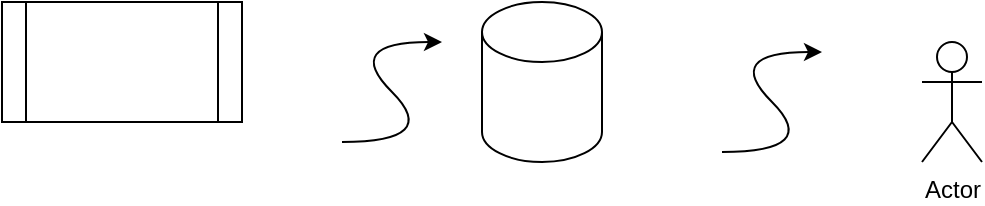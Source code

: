 <mxfile version="22.0.3" type="github">
  <diagram name="Page-1" id="qYhF1dXvNjJPxpaopLxX">
    <mxGraphModel dx="934" dy="486" grid="1" gridSize="10" guides="1" tooltips="1" connect="1" arrows="1" fold="1" page="1" pageScale="1" pageWidth="850" pageHeight="1100" math="0" shadow="0">
      <root>
        <mxCell id="0" />
        <mxCell id="1" parent="0" />
        <mxCell id="tVen5D-s8kyC6qcG3SOb-1" value="" style="shape=process;whiteSpace=wrap;html=1;backgroundOutline=1;" vertex="1" parent="1">
          <mxGeometry x="250" y="120" width="120" height="60" as="geometry" />
        </mxCell>
        <mxCell id="tVen5D-s8kyC6qcG3SOb-2" value="" style="shape=cylinder3;whiteSpace=wrap;html=1;boundedLbl=1;backgroundOutline=1;size=15;" vertex="1" parent="1">
          <mxGeometry x="490" y="120" width="60" height="80" as="geometry" />
        </mxCell>
        <mxCell id="tVen5D-s8kyC6qcG3SOb-3" value="Actor" style="shape=umlActor;verticalLabelPosition=bottom;verticalAlign=top;html=1;outlineConnect=0;" vertex="1" parent="1">
          <mxGeometry x="710" y="140" width="30" height="60" as="geometry" />
        </mxCell>
        <mxCell id="tVen5D-s8kyC6qcG3SOb-4" value="" style="curved=1;endArrow=classic;html=1;rounded=0;" edge="1" parent="1">
          <mxGeometry width="50" height="50" relative="1" as="geometry">
            <mxPoint x="420" y="190" as="sourcePoint" />
            <mxPoint x="470" y="140" as="targetPoint" />
            <Array as="points">
              <mxPoint x="470" y="190" />
              <mxPoint x="420" y="140" />
            </Array>
          </mxGeometry>
        </mxCell>
        <mxCell id="tVen5D-s8kyC6qcG3SOb-5" value="" style="curved=1;endArrow=classic;html=1;rounded=0;" edge="1" parent="1">
          <mxGeometry width="50" height="50" relative="1" as="geometry">
            <mxPoint x="610" y="195" as="sourcePoint" />
            <mxPoint x="660" y="145" as="targetPoint" />
            <Array as="points">
              <mxPoint x="660" y="195" />
              <mxPoint x="610" y="145" />
            </Array>
          </mxGeometry>
        </mxCell>
      </root>
    </mxGraphModel>
  </diagram>
</mxfile>
